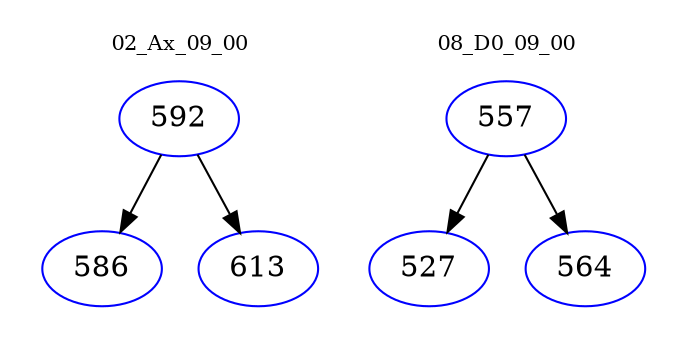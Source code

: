 digraph{
subgraph cluster_0 {
color = white
label = "02_Ax_09_00";
fontsize=10;
T0_592 [label="592", color="blue"]
T0_592 -> T0_586 [color="black"]
T0_586 [label="586", color="blue"]
T0_592 -> T0_613 [color="black"]
T0_613 [label="613", color="blue"]
}
subgraph cluster_1 {
color = white
label = "08_D0_09_00";
fontsize=10;
T1_557 [label="557", color="blue"]
T1_557 -> T1_527 [color="black"]
T1_527 [label="527", color="blue"]
T1_557 -> T1_564 [color="black"]
T1_564 [label="564", color="blue"]
}
}
